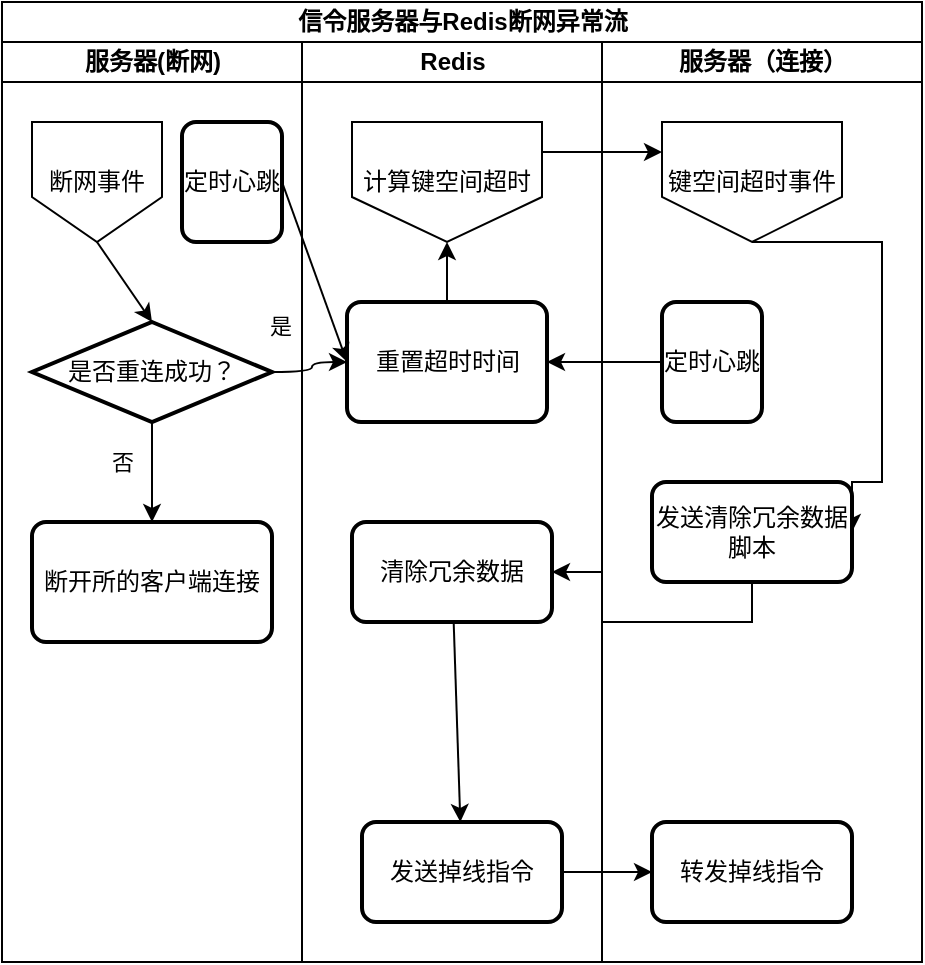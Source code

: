 <mxfile version="12.7.1" type="github">
  <diagram id="C5RBs43oDa-KdzZeNtuy" name="Page-1">
    <mxGraphModel dx="782" dy="1557" grid="1" gridSize="10" guides="1" tooltips="1" connect="1" arrows="1" fold="1" page="1" pageScale="1" pageWidth="827" pageHeight="1169" math="0" shadow="0">
      <root>
        <mxCell id="WIyWlLk6GJQsqaUBKTNV-0" />
        <mxCell id="WIyWlLk6GJQsqaUBKTNV-1" parent="WIyWlLk6GJQsqaUBKTNV-0" />
        <mxCell id="1cRwuKQpYJG1O-YmWHyO-0" value="信令服务器与Redis断网异常流" style="swimlane;html=1;childLayout=stackLayout;resizeParent=1;resizeParentMax=0;startSize=20;" vertex="1" parent="WIyWlLk6GJQsqaUBKTNV-1">
          <mxGeometry x="170" y="-60" width="460" height="480" as="geometry">
            <mxRectangle x="180" y="70" width="60" height="20" as="alternateBounds" />
          </mxGeometry>
        </mxCell>
        <mxCell id="1cRwuKQpYJG1O-YmWHyO-1" value="服务器(断网)" style="swimlane;html=1;startSize=20;" vertex="1" parent="1cRwuKQpYJG1O-YmWHyO-0">
          <mxGeometry y="20" width="150" height="460" as="geometry">
            <mxRectangle y="20" width="30" height="460" as="alternateBounds" />
          </mxGeometry>
        </mxCell>
        <mxCell id="1cRwuKQpYJG1O-YmWHyO-19" style="rounded=0;jumpStyle=none;orthogonalLoop=1;jettySize=auto;html=1;exitX=0.5;exitY=1;exitDx=0;exitDy=0;entryX=0.5;entryY=0;entryDx=0;entryDy=0;entryPerimeter=0;shadow=0;strokeColor=#000000;" edge="1" parent="1cRwuKQpYJG1O-YmWHyO-1" source="1cRwuKQpYJG1O-YmWHyO-10" target="1cRwuKQpYJG1O-YmWHyO-16">
          <mxGeometry relative="1" as="geometry" />
        </mxCell>
        <mxCell id="1cRwuKQpYJG1O-YmWHyO-10" value="断网事件" style="shape=offPageConnector;whiteSpace=wrap;html=1;" vertex="1" parent="1cRwuKQpYJG1O-YmWHyO-1">
          <mxGeometry x="15" y="40" width="65" height="60" as="geometry" />
        </mxCell>
        <mxCell id="1cRwuKQpYJG1O-YmWHyO-21" value="否" style="edgeStyle=orthogonalEdgeStyle;rounded=0;jumpStyle=none;orthogonalLoop=1;jettySize=auto;html=1;shadow=0;strokeColor=#000000;entryX=0.5;entryY=0;entryDx=0;entryDy=0;curved=1;" edge="1" parent="1cRwuKQpYJG1O-YmWHyO-1" source="1cRwuKQpYJG1O-YmWHyO-16" target="1cRwuKQpYJG1O-YmWHyO-22">
          <mxGeometry x="-0.2" y="-15" relative="1" as="geometry">
            <mxPoint x="70" y="280" as="targetPoint" />
            <mxPoint as="offset" />
          </mxGeometry>
        </mxCell>
        <mxCell id="1cRwuKQpYJG1O-YmWHyO-16" value="是否重连成功？" style="strokeWidth=2;html=1;shape=mxgraph.flowchart.decision;whiteSpace=wrap;" vertex="1" parent="1cRwuKQpYJG1O-YmWHyO-1">
          <mxGeometry x="15" y="140" width="120" height="50" as="geometry" />
        </mxCell>
        <mxCell id="1cRwuKQpYJG1O-YmWHyO-22" value="断开所的客户端连接" style="rounded=1;whiteSpace=wrap;html=1;absoluteArcSize=1;arcSize=14;strokeWidth=2;" vertex="1" parent="1cRwuKQpYJG1O-YmWHyO-1">
          <mxGeometry x="15" y="240" width="120" height="60" as="geometry" />
        </mxCell>
        <mxCell id="1cRwuKQpYJG1O-YmWHyO-26" value="定时心跳" style="rounded=1;whiteSpace=wrap;html=1;absoluteArcSize=1;arcSize=14;strokeWidth=2;" vertex="1" parent="1cRwuKQpYJG1O-YmWHyO-1">
          <mxGeometry x="90" y="40" width="50" height="60" as="geometry" />
        </mxCell>
        <mxCell id="1cRwuKQpYJG1O-YmWHyO-2" value="Redis" style="swimlane;html=1;startSize=20;" vertex="1" parent="1cRwuKQpYJG1O-YmWHyO-0">
          <mxGeometry x="150" y="20" width="150" height="460" as="geometry" />
        </mxCell>
        <mxCell id="1cRwuKQpYJG1O-YmWHyO-12" value="计算键空间超时" style="shape=offPageConnector;whiteSpace=wrap;html=1;" vertex="1" parent="1cRwuKQpYJG1O-YmWHyO-2">
          <mxGeometry x="25" y="40" width="95" height="60" as="geometry" />
        </mxCell>
        <mxCell id="1cRwuKQpYJG1O-YmWHyO-25" style="rounded=0;jumpStyle=none;orthogonalLoop=1;jettySize=auto;html=1;exitX=0.5;exitY=0;exitDx=0;exitDy=0;entryX=0.5;entryY=1;entryDx=0;entryDy=0;shadow=0;strokeColor=#000000;" edge="1" parent="1cRwuKQpYJG1O-YmWHyO-2" source="1cRwuKQpYJG1O-YmWHyO-23" target="1cRwuKQpYJG1O-YmWHyO-12">
          <mxGeometry relative="1" as="geometry" />
        </mxCell>
        <mxCell id="1cRwuKQpYJG1O-YmWHyO-23" value="重置超时时间" style="rounded=1;whiteSpace=wrap;html=1;absoluteArcSize=1;arcSize=14;strokeWidth=2;" vertex="1" parent="1cRwuKQpYJG1O-YmWHyO-2">
          <mxGeometry x="22.5" y="130" width="100" height="60" as="geometry" />
        </mxCell>
        <mxCell id="1cRwuKQpYJG1O-YmWHyO-44" value="" style="edgeStyle=none;rounded=0;jumpStyle=none;orthogonalLoop=1;jettySize=auto;html=1;shadow=0;strokeColor=#000000;" edge="1" parent="1cRwuKQpYJG1O-YmWHyO-2" source="1cRwuKQpYJG1O-YmWHyO-35" target="1cRwuKQpYJG1O-YmWHyO-43">
          <mxGeometry relative="1" as="geometry" />
        </mxCell>
        <mxCell id="1cRwuKQpYJG1O-YmWHyO-35" value="清除冗余数据" style="rounded=1;whiteSpace=wrap;html=1;absoluteArcSize=1;arcSize=14;strokeWidth=2;" vertex="1" parent="1cRwuKQpYJG1O-YmWHyO-2">
          <mxGeometry x="25" y="240" width="100" height="50" as="geometry" />
        </mxCell>
        <mxCell id="1cRwuKQpYJG1O-YmWHyO-43" value="发送掉线指令" style="rounded=1;whiteSpace=wrap;html=1;absoluteArcSize=1;arcSize=14;strokeWidth=2;" vertex="1" parent="1cRwuKQpYJG1O-YmWHyO-2">
          <mxGeometry x="30" y="390" width="100" height="50" as="geometry" />
        </mxCell>
        <mxCell id="1cRwuKQpYJG1O-YmWHyO-15" style="edgeStyle=orthogonalEdgeStyle;rounded=0;jumpStyle=none;orthogonalLoop=1;jettySize=auto;html=1;exitX=1;exitY=0.25;exitDx=0;exitDy=0;entryX=0;entryY=0.25;entryDx=0;entryDy=0;shadow=0;strokeColor=#000000;" edge="1" parent="1cRwuKQpYJG1O-YmWHyO-0" source="1cRwuKQpYJG1O-YmWHyO-12" target="1cRwuKQpYJG1O-YmWHyO-14">
          <mxGeometry relative="1" as="geometry" />
        </mxCell>
        <mxCell id="1cRwuKQpYJG1O-YmWHyO-24" value="&lt;br&gt;是" style="edgeStyle=orthogonalEdgeStyle;curved=1;rounded=0;jumpStyle=none;orthogonalLoop=1;jettySize=auto;html=1;exitX=1;exitY=0.5;exitDx=0;exitDy=0;exitPerimeter=0;shadow=0;strokeColor=#000000;" edge="1" parent="1cRwuKQpYJG1O-YmWHyO-0" source="1cRwuKQpYJG1O-YmWHyO-16" target="1cRwuKQpYJG1O-YmWHyO-23">
          <mxGeometry x="-0.1" y="15" relative="1" as="geometry">
            <mxPoint x="-15" y="-15" as="offset" />
          </mxGeometry>
        </mxCell>
        <mxCell id="1cRwuKQpYJG1O-YmWHyO-27" style="rounded=0;jumpStyle=none;orthogonalLoop=1;jettySize=auto;html=1;exitX=1;exitY=0.5;exitDx=0;exitDy=0;entryX=0;entryY=0.5;entryDx=0;entryDy=0;shadow=0;strokeColor=#000000;" edge="1" parent="1cRwuKQpYJG1O-YmWHyO-0" source="1cRwuKQpYJG1O-YmWHyO-26" target="1cRwuKQpYJG1O-YmWHyO-23">
          <mxGeometry relative="1" as="geometry" />
        </mxCell>
        <mxCell id="1cRwuKQpYJG1O-YmWHyO-40" style="edgeStyle=orthogonalEdgeStyle;rounded=0;jumpStyle=none;orthogonalLoop=1;jettySize=auto;html=1;exitX=0.5;exitY=1;exitDx=0;exitDy=0;entryX=1;entryY=0.5;entryDx=0;entryDy=0;shadow=0;strokeColor=#000000;" edge="1" parent="1cRwuKQpYJG1O-YmWHyO-0" source="1cRwuKQpYJG1O-YmWHyO-28" target="1cRwuKQpYJG1O-YmWHyO-35">
          <mxGeometry relative="1" as="geometry" />
        </mxCell>
        <mxCell id="1cRwuKQpYJG1O-YmWHyO-46" value="" style="edgeStyle=none;rounded=0;jumpStyle=none;orthogonalLoop=1;jettySize=auto;html=1;shadow=0;strokeColor=#000000;" edge="1" parent="1cRwuKQpYJG1O-YmWHyO-0" source="1cRwuKQpYJG1O-YmWHyO-43" target="1cRwuKQpYJG1O-YmWHyO-45">
          <mxGeometry relative="1" as="geometry" />
        </mxCell>
        <mxCell id="1cRwuKQpYJG1O-YmWHyO-3" value="服务器（连接）" style="swimlane;html=1;startSize=20;" vertex="1" parent="1cRwuKQpYJG1O-YmWHyO-0">
          <mxGeometry x="300" y="20" width="160" height="460" as="geometry" />
        </mxCell>
        <mxCell id="1cRwuKQpYJG1O-YmWHyO-29" style="rounded=0;jumpStyle=none;orthogonalLoop=1;jettySize=auto;html=1;exitX=0.5;exitY=1;exitDx=0;exitDy=0;entryX=1;entryY=0.5;entryDx=0;entryDy=0;shadow=0;strokeColor=#000000;edgeStyle=orthogonalEdgeStyle;" edge="1" parent="1cRwuKQpYJG1O-YmWHyO-3" source="1cRwuKQpYJG1O-YmWHyO-14" target="1cRwuKQpYJG1O-YmWHyO-28">
          <mxGeometry relative="1" as="geometry">
            <Array as="points">
              <mxPoint x="140" y="100" />
              <mxPoint x="140" y="220" />
              <mxPoint x="125" y="220" />
            </Array>
          </mxGeometry>
        </mxCell>
        <mxCell id="1cRwuKQpYJG1O-YmWHyO-14" value="键空间超时事件" style="shape=offPageConnector;whiteSpace=wrap;html=1;" vertex="1" parent="1cRwuKQpYJG1O-YmWHyO-3">
          <mxGeometry x="30" y="40" width="90" height="60" as="geometry" />
        </mxCell>
        <mxCell id="1cRwuKQpYJG1O-YmWHyO-28" value="发送清除冗余数据脚本" style="rounded=1;whiteSpace=wrap;html=1;absoluteArcSize=1;arcSize=14;strokeWidth=2;" vertex="1" parent="1cRwuKQpYJG1O-YmWHyO-3">
          <mxGeometry x="25" y="220" width="100" height="50" as="geometry" />
        </mxCell>
        <mxCell id="1cRwuKQpYJG1O-YmWHyO-45" value="转发掉线指令" style="rounded=1;whiteSpace=wrap;html=1;absoluteArcSize=1;arcSize=14;strokeWidth=2;" vertex="1" parent="1cRwuKQpYJG1O-YmWHyO-3">
          <mxGeometry x="25" y="390" width="100" height="50" as="geometry" />
        </mxCell>
        <mxCell id="1cRwuKQpYJG1O-YmWHyO-47" value="定时心跳" style="rounded=1;whiteSpace=wrap;html=1;absoluteArcSize=1;arcSize=14;strokeWidth=2;" vertex="1" parent="1cRwuKQpYJG1O-YmWHyO-3">
          <mxGeometry x="30" y="130" width="50" height="60" as="geometry" />
        </mxCell>
        <mxCell id="1cRwuKQpYJG1O-YmWHyO-50" style="edgeStyle=none;rounded=0;jumpStyle=none;orthogonalLoop=1;jettySize=auto;html=1;exitX=0;exitY=0.5;exitDx=0;exitDy=0;entryX=1;entryY=0.5;entryDx=0;entryDy=0;shadow=0;strokeColor=#000000;" edge="1" parent="1cRwuKQpYJG1O-YmWHyO-0" source="1cRwuKQpYJG1O-YmWHyO-47" target="1cRwuKQpYJG1O-YmWHyO-23">
          <mxGeometry relative="1" as="geometry" />
        </mxCell>
      </root>
    </mxGraphModel>
  </diagram>
</mxfile>
